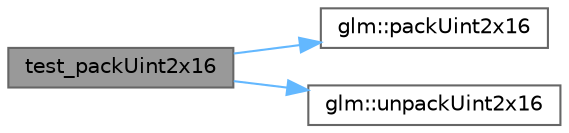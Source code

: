 digraph "test_packUint2x16"
{
 // LATEX_PDF_SIZE
  bgcolor="transparent";
  edge [fontname=Helvetica,fontsize=10,labelfontname=Helvetica,labelfontsize=10];
  node [fontname=Helvetica,fontsize=10,shape=box,height=0.2,width=0.4];
  rankdir="LR";
  Node1 [id="Node000001",label="test_packUint2x16",height=0.2,width=0.4,color="gray40", fillcolor="grey60", style="filled", fontcolor="black",tooltip=" "];
  Node1 -> Node2 [id="edge5_Node000001_Node000002",color="steelblue1",style="solid",tooltip=" "];
  Node2 [id="Node000002",label="glm::packUint2x16",height=0.2,width=0.4,color="grey40", fillcolor="white", style="filled",URL="$group__gtc__packing.html#gad5ca2e64edae3c233657c9fb0d18a9c9",tooltip=" "];
  Node1 -> Node3 [id="edge6_Node000001_Node000003",color="steelblue1",style="solid",tooltip=" "];
  Node3 [id="Node000003",label="glm::unpackUint2x16",height=0.2,width=0.4,color="grey40", fillcolor="white", style="filled",URL="$group__gtc__packing.html#ga7778efa924e6efc386cb9f373bb06b72",tooltip=" "];
}
